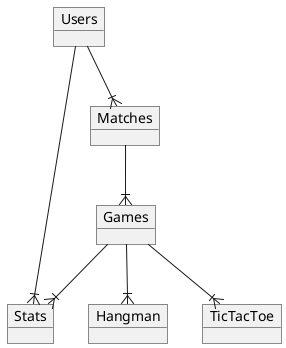 @startuml Platform

object Games
object Users
object Matches
object Stats
object Hangman
object TicTacToe

Users --|{ Matches
Matches --|{ Games

Users --|{ Stats
Games --|{ Stats

Games --|{ Hangman
Games --|{ TicTacToe



@enduml